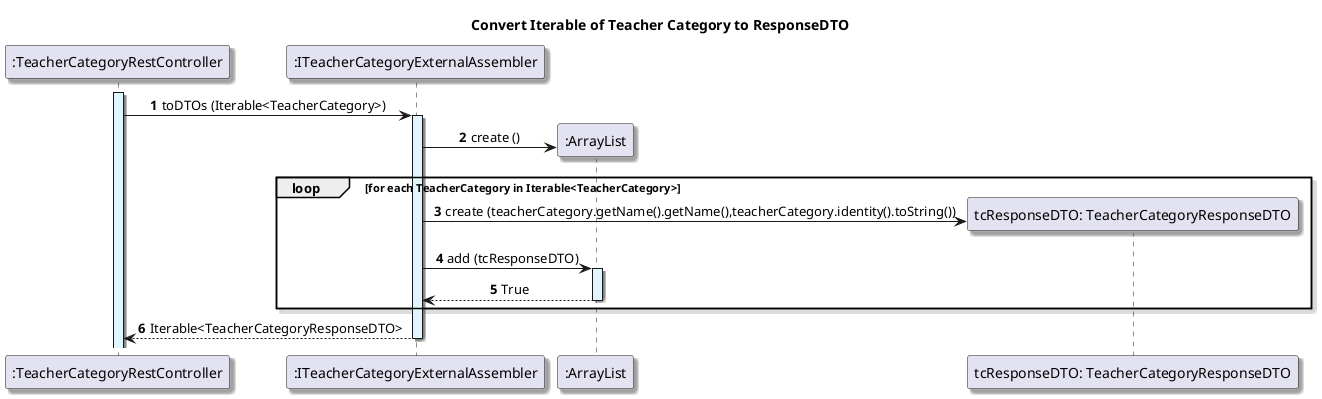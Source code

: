 @startuml

title Convert Iterable of Teacher Category to ResponseDTO

autonumber
skinparam {
  ActivityPadding 2
  ActivityMargin 2
  BoxPadding 2
}
skinparam defaultTextAlignment center
skinparam shadowing true

participant ":TeacherCategoryRestController" as controller

activate controller #E1F5FE
participant ":ITeacherCategoryExternalAssembler" as assembler

controller -> assembler: toDTOs (Iterable<TeacherCategory>)
activate assembler #E1F5FE

create ":ArrayList"
assembler -> ":ArrayList": create ()

loop for each TeacherCategory in Iterable<TeacherCategory>

create "tcResponseDTO: TeacherCategoryResponseDTO"
assembler -> "tcResponseDTO: TeacherCategoryResponseDTO": create (teacherCategory.getName().getName(),teacherCategory.identity().toString())

assembler -> ":ArrayList": add (tcResponseDTO)
activate ":ArrayList" #E1F5FE

":ArrayList" --> assembler: True
deactivate ":ArrayList"

end

assembler --> controller: Iterable<TeacherCategoryResponseDTO>
deactivate assembler

@enduml